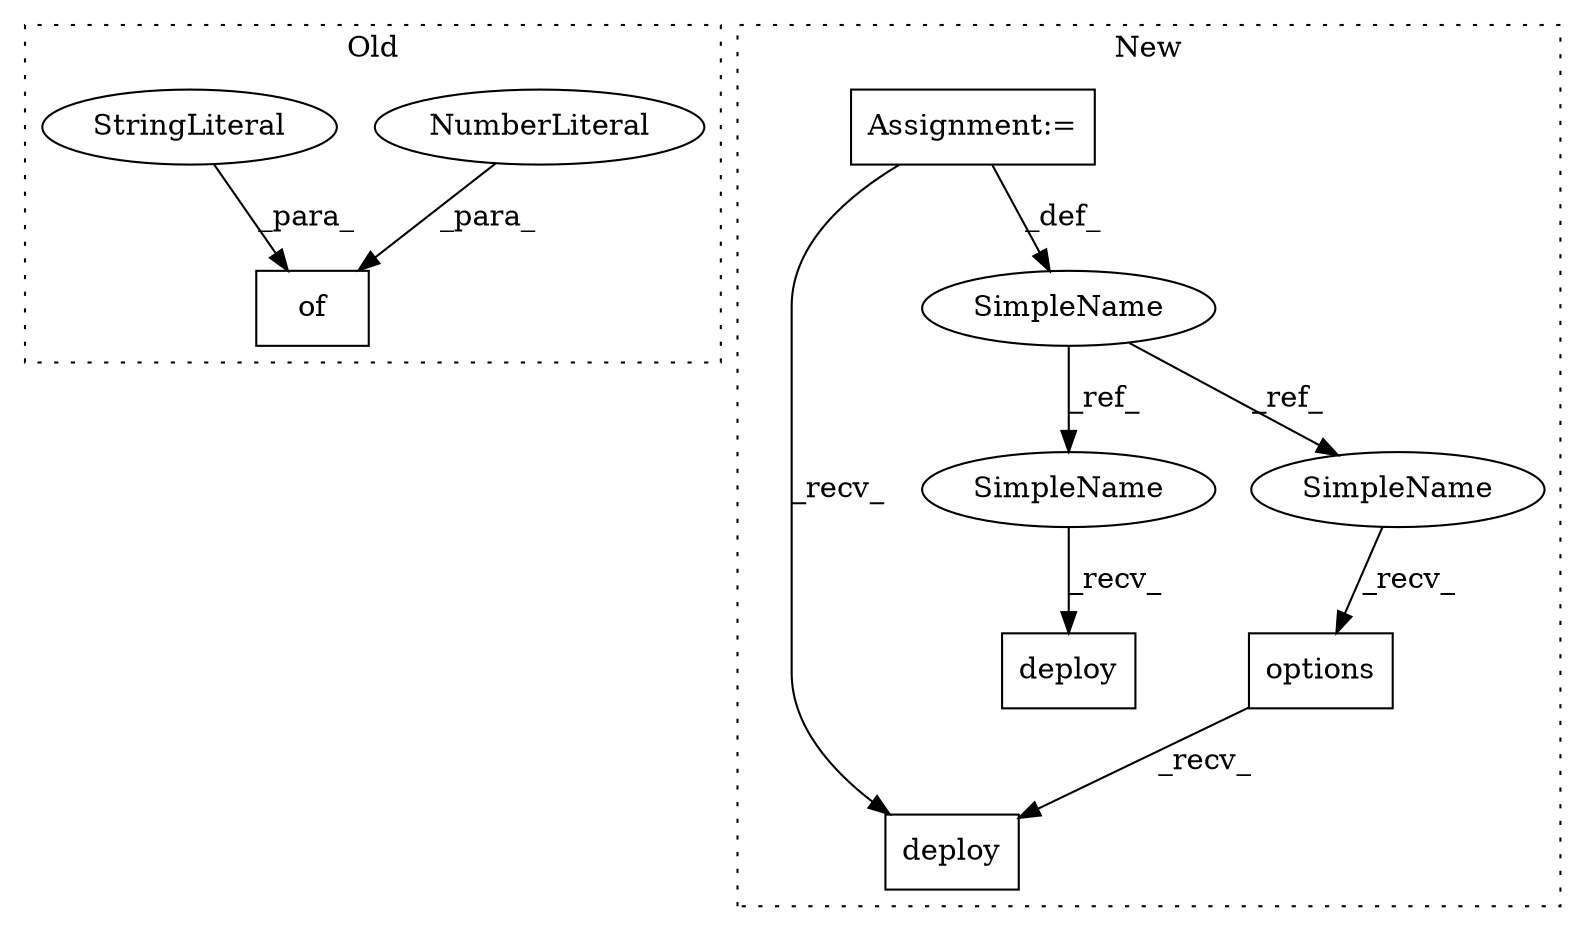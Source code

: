 digraph G {
subgraph cluster0 {
1 [label="of" a="32" s="3998,4023" l="3,1" shape="box"];
3 [label="NumberLiteral" a="34" s="4020" l="3" shape="ellipse"];
4 [label="StringLiteral" a="45" s="4001" l="18" shape="ellipse"];
label = "Old";
style="dotted";
}
subgraph cluster1 {
2 [label="options" a="32" s="3452,3469" l="8,1" shape="box"];
5 [label="deploy" a="32" s="3471" l="8" shape="box"];
6 [label="SimpleName" a="42" s="2890" l="8" shape="ellipse"];
7 [label="deploy" a="32" s="3053" l="8" shape="box"];
8 [label="Assignment:=" a="7" s="2890" l="8" shape="box"];
9 [label="SimpleName" a="42" s="3044" l="8" shape="ellipse"];
10 [label="SimpleName" a="42" s="3443" l="8" shape="ellipse"];
label = "New";
style="dotted";
}
2 -> 5 [label="_recv_"];
3 -> 1 [label="_para_"];
4 -> 1 [label="_para_"];
6 -> 9 [label="_ref_"];
6 -> 10 [label="_ref_"];
8 -> 5 [label="_recv_"];
8 -> 6 [label="_def_"];
9 -> 7 [label="_recv_"];
10 -> 2 [label="_recv_"];
}
